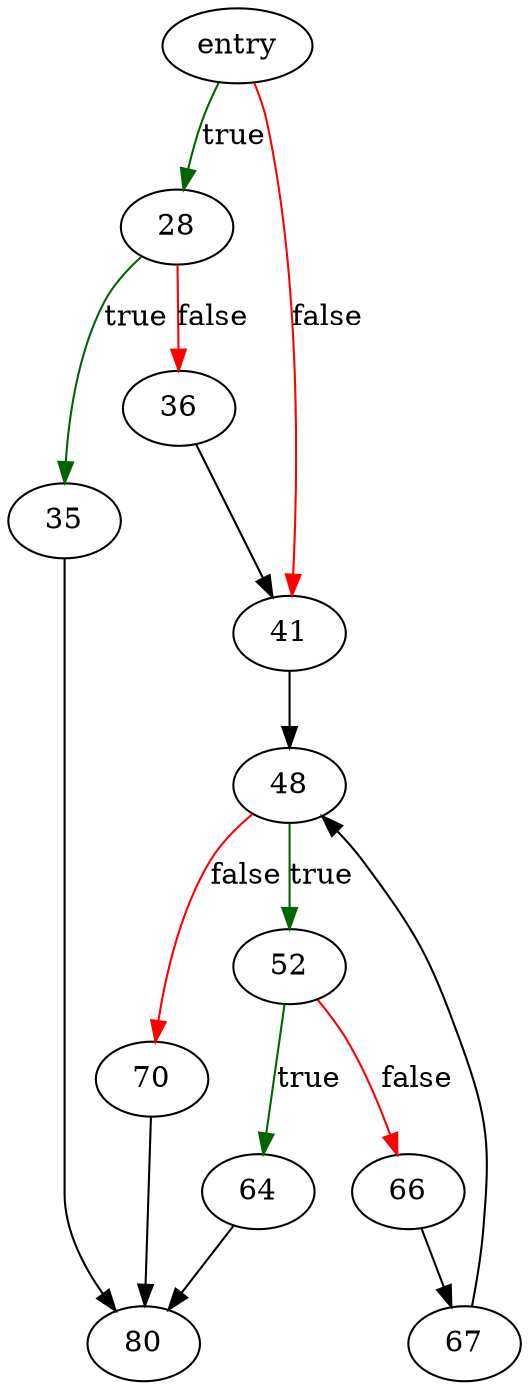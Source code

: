 digraph "sqlite3VdbeSorterCompare" {
	// Node definitions.
	4 [label=entry];
	28;
	35;
	36;
	41;
	48;
	52;
	64;
	66;
	67;
	70;
	80;

	// Edge definitions.
	4 -> 28 [
		color=darkgreen
		label=true
	];
	4 -> 41 [
		color=red
		label=false
	];
	28 -> 35 [
		color=darkgreen
		label=true
	];
	28 -> 36 [
		color=red
		label=false
	];
	35 -> 80;
	36 -> 41;
	41 -> 48;
	48 -> 52 [
		color=darkgreen
		label=true
	];
	48 -> 70 [
		color=red
		label=false
	];
	52 -> 64 [
		color=darkgreen
		label=true
	];
	52 -> 66 [
		color=red
		label=false
	];
	64 -> 80;
	66 -> 67;
	67 -> 48;
	70 -> 80;
}